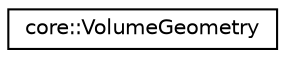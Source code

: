 digraph "Graphical Class Hierarchy"
{
 // LATEX_PDF_SIZE
  edge [fontname="Helvetica",fontsize="10",labelfontname="Helvetica",labelfontsize="10"];
  node [fontname="Helvetica",fontsize="10",shape=record];
  rankdir="LR";
  Node0 [label="core::VolumeGeometry",height=0.2,width=0.4,color="black", fillcolor="white", style="filled",URL="$db/dee/structcore_1_1VolumeGeometry.html",tooltip=" "];
}

